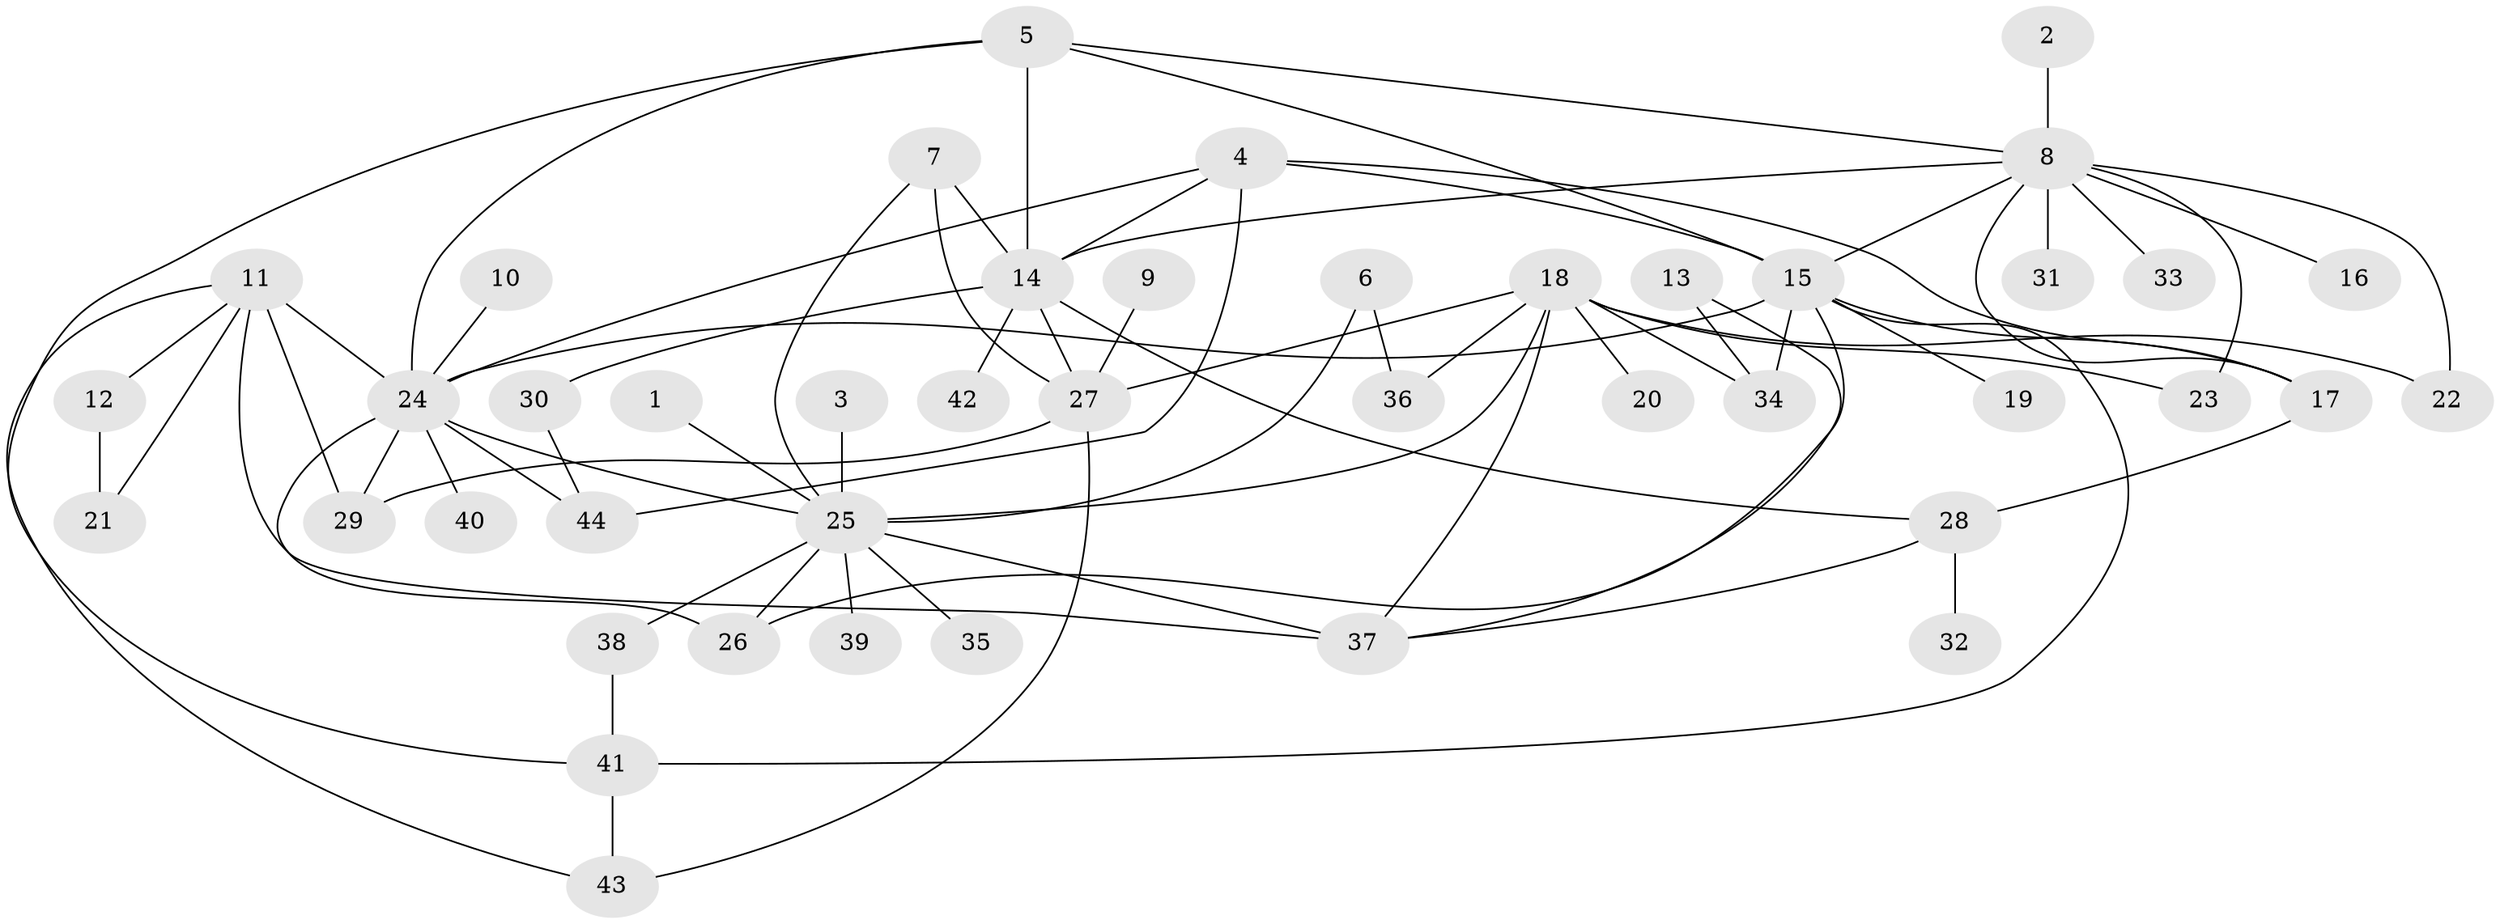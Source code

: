 // original degree distribution, {10: 0.022727272727272728, 12: 0.022727272727272728, 6: 0.022727272727272728, 13: 0.022727272727272728, 1: 0.4090909090909091, 2: 0.23863636363636365, 3: 0.14772727272727273, 4: 0.09090909090909091, 8: 0.011363636363636364, 5: 0.011363636363636364}
// Generated by graph-tools (version 1.1) at 2025/01/03/09/25 03:01:46]
// undirected, 44 vertices, 73 edges
graph export_dot {
graph [start="1"]
  node [color=gray90,style=filled];
  1;
  2;
  3;
  4;
  5;
  6;
  7;
  8;
  9;
  10;
  11;
  12;
  13;
  14;
  15;
  16;
  17;
  18;
  19;
  20;
  21;
  22;
  23;
  24;
  25;
  26;
  27;
  28;
  29;
  30;
  31;
  32;
  33;
  34;
  35;
  36;
  37;
  38;
  39;
  40;
  41;
  42;
  43;
  44;
  1 -- 25 [weight=1.0];
  2 -- 8 [weight=1.0];
  3 -- 25 [weight=1.0];
  4 -- 14 [weight=1.0];
  4 -- 15 [weight=1.0];
  4 -- 17 [weight=1.0];
  4 -- 24 [weight=1.0];
  4 -- 44 [weight=1.0];
  5 -- 8 [weight=1.0];
  5 -- 14 [weight=2.0];
  5 -- 15 [weight=1.0];
  5 -- 24 [weight=1.0];
  5 -- 41 [weight=1.0];
  6 -- 25 [weight=1.0];
  6 -- 36 [weight=1.0];
  7 -- 14 [weight=1.0];
  7 -- 25 [weight=1.0];
  7 -- 27 [weight=1.0];
  8 -- 14 [weight=1.0];
  8 -- 15 [weight=1.0];
  8 -- 16 [weight=1.0];
  8 -- 17 [weight=1.0];
  8 -- 22 [weight=1.0];
  8 -- 23 [weight=1.0];
  8 -- 31 [weight=1.0];
  8 -- 33 [weight=1.0];
  9 -- 27 [weight=1.0];
  10 -- 24 [weight=1.0];
  11 -- 12 [weight=1.0];
  11 -- 21 [weight=1.0];
  11 -- 24 [weight=1.0];
  11 -- 29 [weight=1.0];
  11 -- 37 [weight=2.0];
  11 -- 43 [weight=1.0];
  12 -- 21 [weight=1.0];
  13 -- 34 [weight=1.0];
  13 -- 37 [weight=1.0];
  14 -- 27 [weight=1.0];
  14 -- 28 [weight=2.0];
  14 -- 30 [weight=1.0];
  14 -- 42 [weight=1.0];
  15 -- 17 [weight=1.0];
  15 -- 19 [weight=1.0];
  15 -- 24 [weight=1.0];
  15 -- 26 [weight=1.0];
  15 -- 34 [weight=1.0];
  15 -- 41 [weight=1.0];
  17 -- 28 [weight=1.0];
  18 -- 20 [weight=1.0];
  18 -- 22 [weight=1.0];
  18 -- 23 [weight=1.0];
  18 -- 25 [weight=1.0];
  18 -- 27 [weight=1.0];
  18 -- 34 [weight=1.0];
  18 -- 36 [weight=1.0];
  18 -- 37 [weight=1.0];
  24 -- 25 [weight=1.0];
  24 -- 26 [weight=1.0];
  24 -- 29 [weight=1.0];
  24 -- 40 [weight=1.0];
  24 -- 44 [weight=1.0];
  25 -- 26 [weight=1.0];
  25 -- 35 [weight=1.0];
  25 -- 37 [weight=1.0];
  25 -- 38 [weight=1.0];
  25 -- 39 [weight=1.0];
  27 -- 29 [weight=1.0];
  27 -- 43 [weight=1.0];
  28 -- 32 [weight=1.0];
  28 -- 37 [weight=1.0];
  30 -- 44 [weight=1.0];
  38 -- 41 [weight=1.0];
  41 -- 43 [weight=1.0];
}
